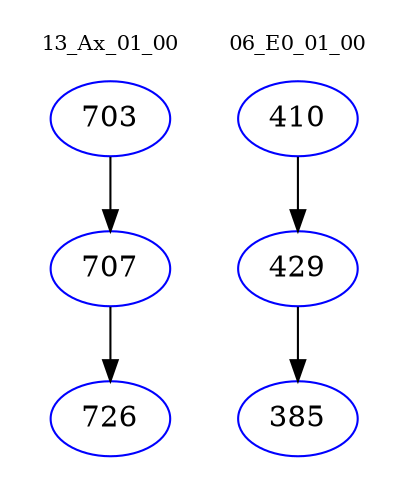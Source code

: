 digraph{
subgraph cluster_0 {
color = white
label = "13_Ax_01_00";
fontsize=10;
T0_703 [label="703", color="blue"]
T0_703 -> T0_707 [color="black"]
T0_707 [label="707", color="blue"]
T0_707 -> T0_726 [color="black"]
T0_726 [label="726", color="blue"]
}
subgraph cluster_1 {
color = white
label = "06_E0_01_00";
fontsize=10;
T1_410 [label="410", color="blue"]
T1_410 -> T1_429 [color="black"]
T1_429 [label="429", color="blue"]
T1_429 -> T1_385 [color="black"]
T1_385 [label="385", color="blue"]
}
}
